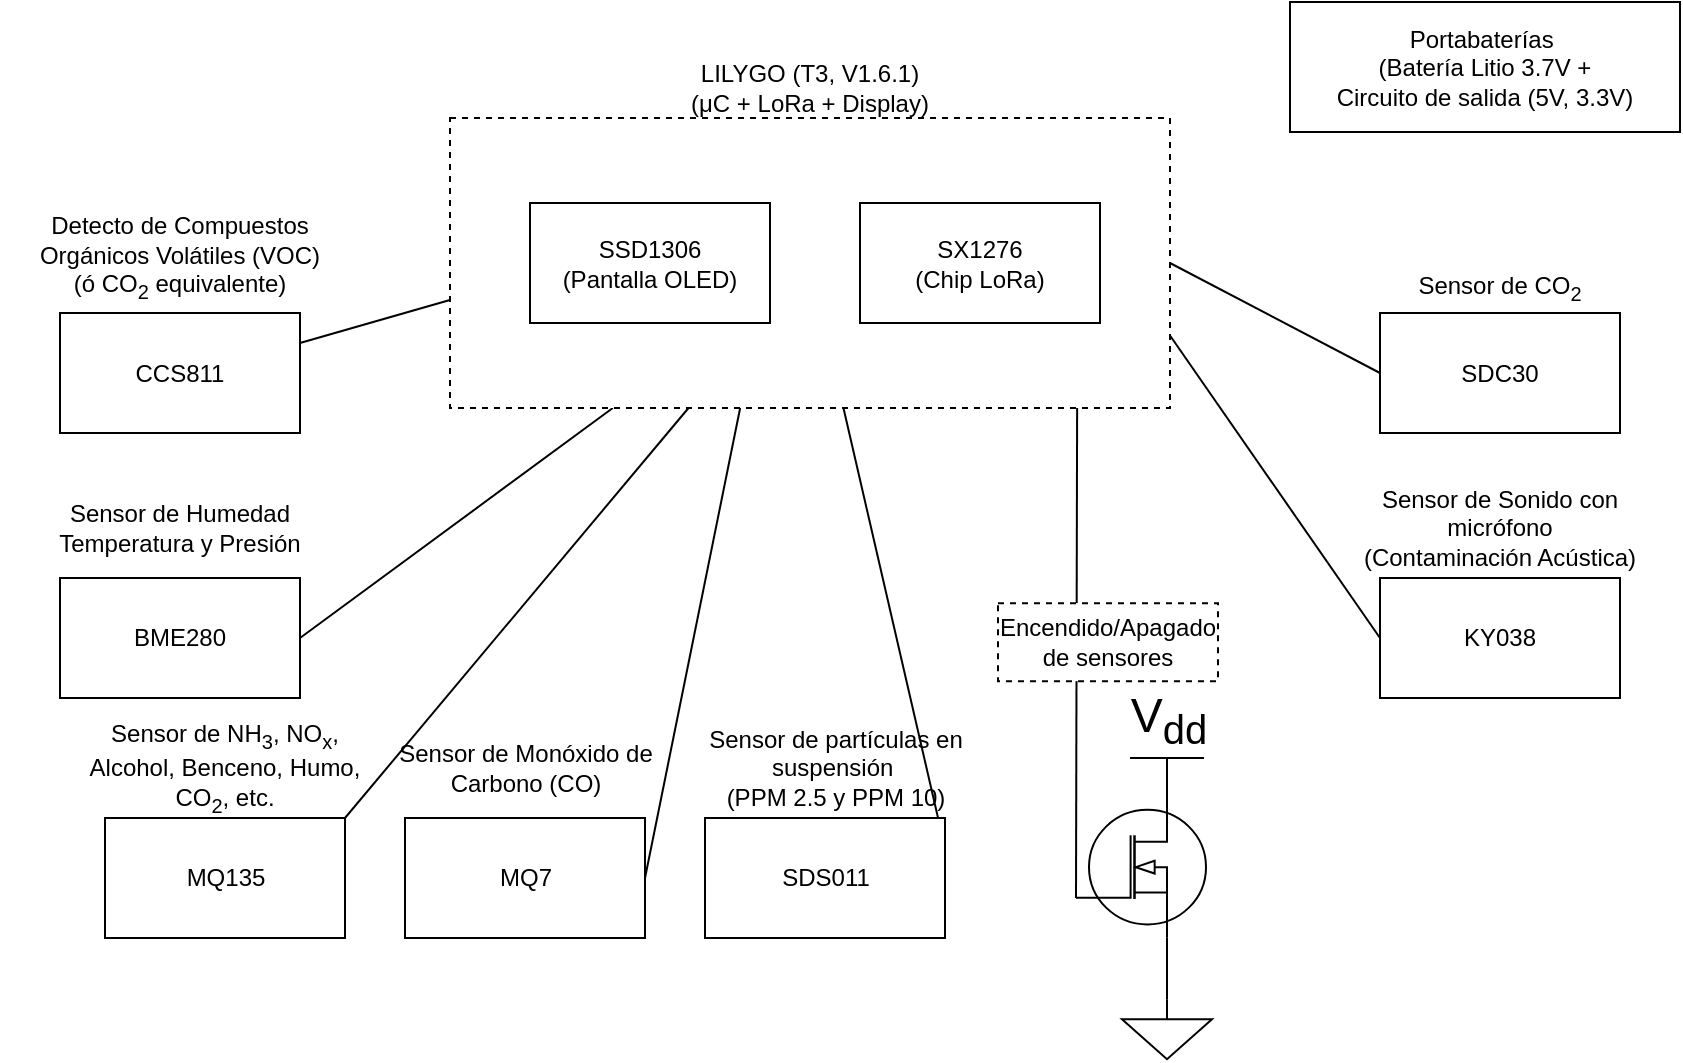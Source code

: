 <mxfile>
    <diagram id="doi7Gct5xtO2u3UUpKmi" name="Page-1">
        <mxGraphModel dx="1720" dy="530" grid="1" gridSize="1" guides="1" tooltips="1" connect="1" arrows="1" fold="1" page="1" pageScale="1" pageWidth="1169" pageHeight="1654" math="0" shadow="0">
            <root>
                <mxCell id="0"/>
                <mxCell id="1" parent="0"/>
                <mxCell id="3" value="Portabaterías&amp;nbsp;&lt;br&gt;(Batería Litio 3.7V + &lt;br&gt;Circuito de salida (5V, 3.3V)" style="rounded=0;whiteSpace=wrap;html=1;" parent="1" vertex="1">
                    <mxGeometry x="740" y="107" width="195" height="65" as="geometry"/>
                </mxCell>
                <mxCell id="29" style="edgeStyle=none;html=1;exitX=1;exitY=0.25;exitDx=0;exitDy=0;entryX=0.006;entryY=0.623;entryDx=0;entryDy=0;entryPerimeter=0;endArrow=none;endFill=0;" edge="1" parent="1" source="4" target="17">
                    <mxGeometry relative="1" as="geometry"/>
                </mxCell>
                <mxCell id="30" style="edgeStyle=none;html=1;exitX=1;exitY=0.5;exitDx=0;exitDy=0;endArrow=none;endFill=0;" edge="1" parent="1" source="5" target="17">
                    <mxGeometry relative="1" as="geometry"/>
                </mxCell>
                <mxCell id="31" style="edgeStyle=none;html=1;exitX=1;exitY=0;exitDx=0;exitDy=0;endArrow=none;endFill=0;" edge="1" parent="1" source="6" target="17">
                    <mxGeometry relative="1" as="geometry"/>
                </mxCell>
                <mxCell id="32" style="edgeStyle=none;html=1;exitX=1;exitY=0.5;exitDx=0;exitDy=0;entryX=0.403;entryY=1;entryDx=0;entryDy=0;entryPerimeter=0;endArrow=none;endFill=0;" edge="1" parent="1" source="7" target="17">
                    <mxGeometry relative="1" as="geometry"/>
                </mxCell>
                <mxCell id="33" style="edgeStyle=none;html=1;exitX=1;exitY=0.25;exitDx=0;exitDy=0;endArrow=none;endFill=0;" edge="1" parent="1" source="8" target="17">
                    <mxGeometry relative="1" as="geometry"/>
                </mxCell>
                <mxCell id="16" value="LILYGO (T3, V1.6.1)&lt;br&gt;(μC + LoRa + Display)" style="text;html=1;strokeColor=none;fillColor=none;align=center;verticalAlign=middle;whiteSpace=wrap;rounded=0;" parent="1" vertex="1">
                    <mxGeometry x="410" y="130" width="180" height="40" as="geometry"/>
                </mxCell>
                <mxCell id="17" value="" style="rounded=0;whiteSpace=wrap;html=1;dashed=1;" parent="1" vertex="1">
                    <mxGeometry x="320" y="165" width="360" height="145" as="geometry"/>
                </mxCell>
                <mxCell id="18" value="SX1276&lt;br&gt;(Chip LoRa)" style="rounded=0;whiteSpace=wrap;html=1;" parent="1" vertex="1">
                    <mxGeometry x="525" y="207.5" width="120" height="60" as="geometry"/>
                </mxCell>
                <mxCell id="19" value="SSD1306&lt;br&gt;(Pantalla OLED)" style="rounded=0;whiteSpace=wrap;html=1;" parent="1" vertex="1">
                    <mxGeometry x="360" y="207.5" width="120" height="60" as="geometry"/>
                </mxCell>
                <mxCell id="28" style="edgeStyle=none;html=1;entryX=0.821;entryY=1.003;entryDx=0;entryDy=0;entryPerimeter=0;endArrow=none;endFill=0;exitX=0;exitY=0.72;exitDx=0;exitDy=0;exitPerimeter=0;" edge="1" parent="1" source="22">
                    <mxGeometry relative="1" as="geometry">
                        <mxPoint x="615" y="535.57" as="sourcePoint"/>
                        <mxPoint x="633.56" y="310.005" as="targetPoint"/>
                    </mxGeometry>
                </mxCell>
                <mxCell id="34" value="" style="group" vertex="1" connectable="0" parent="1">
                    <mxGeometry x="755" y="230" width="180" height="92.5" as="geometry"/>
                </mxCell>
                <mxCell id="20" value="SDC30" style="rounded=0;whiteSpace=wrap;html=1;" parent="34" vertex="1">
                    <mxGeometry x="30" y="32.5" width="120" height="60" as="geometry"/>
                </mxCell>
                <mxCell id="21" value="Sensor de CO&lt;sub&gt;2&lt;/sub&gt;" style="text;html=1;strokeColor=none;fillColor=none;align=center;verticalAlign=middle;whiteSpace=wrap;rounded=0;" parent="34" vertex="1">
                    <mxGeometry width="180" height="40" as="geometry"/>
                </mxCell>
                <mxCell id="35" value="" style="group" vertex="1" connectable="0" parent="1">
                    <mxGeometry x="775" y="350" width="140" height="105" as="geometry"/>
                </mxCell>
                <mxCell id="9" value="KY038" style="rounded=0;whiteSpace=wrap;html=1;" parent="35" vertex="1">
                    <mxGeometry x="10" y="45" width="120" height="60" as="geometry"/>
                </mxCell>
                <mxCell id="15" value="Sensor de Sonido con micrófono&lt;br&gt;(Contaminación Acústica)" style="text;html=1;strokeColor=none;fillColor=none;align=center;verticalAlign=middle;whiteSpace=wrap;rounded=0;" parent="35" vertex="1">
                    <mxGeometry width="140" height="40" as="geometry"/>
                </mxCell>
                <mxCell id="36" value="" style="group" vertex="1" connectable="0" parent="1">
                    <mxGeometry x="422.5" y="465" width="180" height="110" as="geometry"/>
                </mxCell>
                <mxCell id="8" value="SDS011" style="rounded=0;whiteSpace=wrap;html=1;" parent="36" vertex="1">
                    <mxGeometry x="25" y="50" width="120" height="60" as="geometry"/>
                </mxCell>
                <mxCell id="14" value="Sensor de partículas en suspensión&amp;nbsp;&lt;br&gt;(PPM 2.5 y PPM 10)" style="text;html=1;strokeColor=none;fillColor=none;align=center;verticalAlign=middle;whiteSpace=wrap;rounded=0;" parent="36" vertex="1">
                    <mxGeometry width="180" height="50" as="geometry"/>
                </mxCell>
                <mxCell id="37" value="" style="group" vertex="1" connectable="0" parent="1">
                    <mxGeometry x="292.5" y="470" width="130" height="105" as="geometry"/>
                </mxCell>
                <mxCell id="7" value="MQ7" style="rounded=0;whiteSpace=wrap;html=1;" parent="37" vertex="1">
                    <mxGeometry x="5" y="45" width="120" height="60" as="geometry"/>
                </mxCell>
                <mxCell id="13" value="Sensor de Monóxido de Carbono (CO)" style="text;html=1;strokeColor=none;fillColor=none;align=center;verticalAlign=middle;whiteSpace=wrap;rounded=0;" parent="37" vertex="1">
                    <mxGeometry width="130" height="40" as="geometry"/>
                </mxCell>
                <mxCell id="38" value="" style="group" vertex="1" connectable="0" parent="1">
                    <mxGeometry x="130" y="470" width="155" height="105" as="geometry"/>
                </mxCell>
                <mxCell id="6" value="MQ135" style="rounded=0;whiteSpace=wrap;html=1;" parent="38" vertex="1">
                    <mxGeometry x="17.5" y="45" width="120" height="60" as="geometry"/>
                </mxCell>
                <mxCell id="12" value="Sensor de NH&lt;sub&gt;3&lt;/sub&gt;, NO&lt;sub&gt;x&lt;/sub&gt;, Alcohol, Benceno, Humo, CO&lt;sub&gt;2&lt;/sub&gt;, etc." style="text;html=1;strokeColor=none;fillColor=none;align=center;verticalAlign=middle;whiteSpace=wrap;rounded=0;" parent="38" vertex="1">
                    <mxGeometry width="155" height="40" as="geometry"/>
                </mxCell>
                <mxCell id="39" value="" style="group" vertex="1" connectable="0" parent="1">
                    <mxGeometry x="120" y="350" width="130" height="105" as="geometry"/>
                </mxCell>
                <mxCell id="5" value="BME280" style="rounded=0;whiteSpace=wrap;html=1;" parent="39" vertex="1">
                    <mxGeometry x="5" y="45" width="120" height="60" as="geometry"/>
                </mxCell>
                <mxCell id="11" value="Sensor de Humedad Temperatura y Presión" style="text;html=1;strokeColor=none;fillColor=none;align=center;verticalAlign=middle;whiteSpace=wrap;rounded=0;" parent="39" vertex="1">
                    <mxGeometry width="130" height="40" as="geometry"/>
                </mxCell>
                <mxCell id="40" value="" style="group" vertex="1" connectable="0" parent="1">
                    <mxGeometry x="95" y="210" width="180" height="112.5" as="geometry"/>
                </mxCell>
                <mxCell id="4" value="CCS811" style="rounded=0;whiteSpace=wrap;html=1;" parent="40" vertex="1">
                    <mxGeometry x="30" y="52.5" width="120" height="60" as="geometry"/>
                </mxCell>
                <mxCell id="10" value="Detecto de Compuestos Orgánicos Volátiles (VOC)&lt;br&gt;(ó CO&lt;sub&gt;2&lt;/sub&gt; equivalente)" style="text;html=1;strokeColor=none;fillColor=none;align=center;verticalAlign=middle;whiteSpace=wrap;rounded=0;" parent="40" vertex="1">
                    <mxGeometry width="180" height="50" as="geometry"/>
                </mxCell>
                <mxCell id="41" style="edgeStyle=none;html=1;exitX=0;exitY=0.5;exitDx=0;exitDy=0;entryX=1;entryY=0.75;entryDx=0;entryDy=0;endArrow=none;endFill=0;" edge="1" parent="1" source="9" target="17">
                    <mxGeometry relative="1" as="geometry"/>
                </mxCell>
                <mxCell id="42" style="edgeStyle=none;html=1;exitX=0;exitY=0.5;exitDx=0;exitDy=0;entryX=1;entryY=0.5;entryDx=0;entryDy=0;endArrow=none;endFill=0;" edge="1" parent="1" source="20" target="17">
                    <mxGeometry relative="1" as="geometry"/>
                </mxCell>
                <mxCell id="47" style="edgeStyle=none;html=1;exitX=0.7;exitY=1;exitDx=0;exitDy=0;exitPerimeter=0;entryX=0.5;entryY=0;entryDx=0;entryDy=0;entryPerimeter=0;endArrow=none;endFill=0;" edge="1" parent="1" source="22" target="46">
                    <mxGeometry relative="1" as="geometry"/>
                </mxCell>
                <mxCell id="22" value="" style="verticalLabelPosition=bottom;shadow=0;dashed=0;align=center;html=1;verticalAlign=top;shape=mxgraph.electrical.mosfets1.n-channel_mosfet_1;" vertex="1" parent="1">
                    <mxGeometry x="633" y="504.57" width="65" height="70" as="geometry"/>
                </mxCell>
                <mxCell id="24" value="Encendido/Apagado de sensores" style="text;html=1;strokeColor=default;fillColor=default;align=center;verticalAlign=middle;whiteSpace=wrap;rounded=0;dashed=1;" vertex="1" parent="1">
                    <mxGeometry x="594" y="407.57" width="110" height="39" as="geometry"/>
                </mxCell>
                <mxCell id="46" value="" style="pointerEvents=1;verticalLabelPosition=bottom;shadow=0;dashed=0;align=center;html=1;verticalAlign=top;shape=mxgraph.electrical.signal_sources.signal_ground;strokeColor=default;fillColor=default;" vertex="1" parent="1">
                    <mxGeometry x="656" y="605.57" width="45" height="30" as="geometry"/>
                </mxCell>
                <mxCell id="48" value="V&lt;sub&gt;dd&lt;/sub&gt;" style="verticalLabelPosition=top;verticalAlign=bottom;shape=mxgraph.electrical.signal_sources.vdd;shadow=0;dashed=0;align=center;strokeWidth=1;fontSize=24;html=1;flipV=1;strokeColor=default;fillColor=default;" vertex="1" parent="1">
                    <mxGeometry x="660" y="485" width="37" height="22" as="geometry"/>
                </mxCell>
            </root>
        </mxGraphModel>
    </diagram>
</mxfile>
